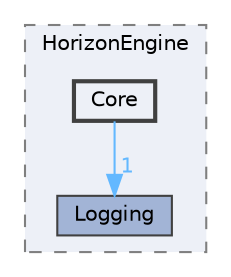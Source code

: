 digraph "C:/shortPath/28_11_HGE/HorizonEngine2D/HorizonEngine/src/HorizonEngine/Core"
{
 // LATEX_PDF_SIZE
  bgcolor="transparent";
  edge [fontname=Helvetica,fontsize=10,labelfontname=Helvetica,labelfontsize=10];
  node [fontname=Helvetica,fontsize=10,shape=box,height=0.2,width=0.4];
  compound=true
  subgraph clusterdir_7d00ba20b32cebfbf7d38294c84d3a1f {
    graph [ bgcolor="#edf0f7", pencolor="grey50", label="HorizonEngine", fontname=Helvetica,fontsize=10 style="filled,dashed", URL="dir_7d00ba20b32cebfbf7d38294c84d3a1f.html",tooltip=""]
  dir_4bf33c3742d7a256456c5ffad319385c [label="Logging", fillcolor="#a2b4d6", color="grey25", style="filled", URL="dir_4bf33c3742d7a256456c5ffad319385c.html",tooltip=""];
  dir_10a0afe1459b063abc75d67da4ad5a11 [label="Core", fillcolor="#edf0f7", color="grey25", style="filled,bold", URL="dir_10a0afe1459b063abc75d67da4ad5a11.html",tooltip=""];
  }
  dir_10a0afe1459b063abc75d67da4ad5a11->dir_4bf33c3742d7a256456c5ffad319385c [headlabel="1", labeldistance=1.5 headhref="dir_000007_000021.html" color="steelblue1" fontcolor="steelblue1"];
}
